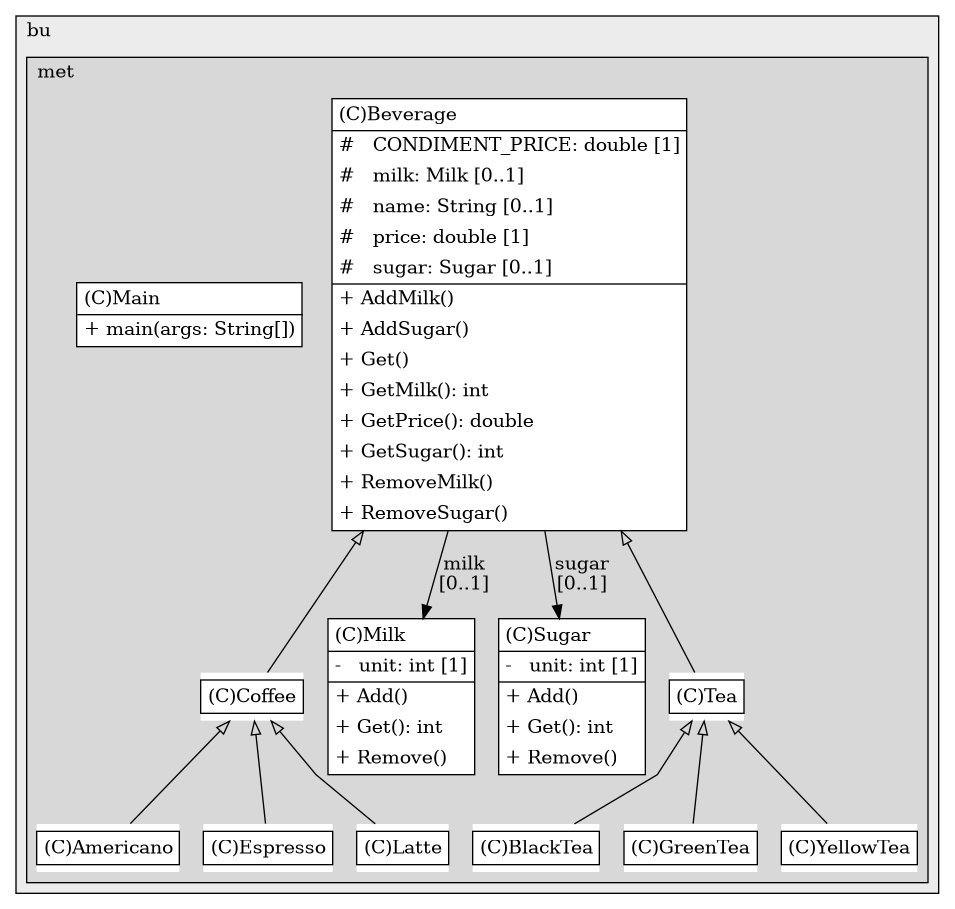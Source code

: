 @startuml

/' diagram meta data start
config=StructureConfiguration;
{
  "projectClassification": {
    "searchMode": "OpenProject", // OpenProject, AllProjects
    "includedProjects": "",
    "pathEndKeywords": "*.impl",
    "isClientPath": "",
    "isClientName": "",
    "isTestPath": "",
    "isTestName": "",
    "isMappingPath": "",
    "isMappingName": "",
    "isDataAccessPath": "",
    "isDataAccessName": "",
    "isDataStructurePath": "",
    "isDataStructureName": "",
    "isInterfaceStructuresPath": "",
    "isInterfaceStructuresName": "",
    "isEntryPointPath": "",
    "isEntryPointName": "",
    "treatFinalFieldsAsMandatory": false
  },
  "graphRestriction": {
    "classPackageExcludeFilter": "",
    "classPackageIncludeFilter": "",
    "classNameExcludeFilter": "",
    "classNameIncludeFilter": "",
    "methodNameExcludeFilter": "",
    "methodNameIncludeFilter": "",
    "removeByInheritance": "", // inheritance/annotation based filtering is done in a second step
    "removeByAnnotation": "",
    "removeByClassPackage": "", // cleanup the graph after inheritance/annotation based filtering is done
    "removeByClassName": "",
    "cutMappings": false,
    "cutEnum": true,
    "cutTests": true,
    "cutClient": true,
    "cutDataAccess": true,
    "cutInterfaceStructures": true,
    "cutDataStructures": true,
    "cutGetterAndSetter": true,
    "cutConstructors": true
  },
  "graphTraversal": {
    "forwardDepth": 3,
    "backwardDepth": 3,
    "classPackageExcludeFilter": "",
    "classPackageIncludeFilter": "",
    "classNameExcludeFilter": "",
    "classNameIncludeFilter": "",
    "methodNameExcludeFilter": "",
    "methodNameIncludeFilter": "",
    "hideMappings": false,
    "hideDataStructures": false,
    "hidePrivateMethods": true,
    "hideInterfaceCalls": true, // indirection: implementation -> interface (is hidden) -> implementation
    "onlyShowApplicationEntryPoints": false, // root node is included
    "useMethodCallsForStructureDiagram": "ForwardOnly" // ForwardOnly, BothDirections, No
  },
  "details": {
    "aggregation": "GroupByClass", // ByClass, GroupByClass, None
    "showClassGenericTypes": true,
    "showMethods": true,
    "showMethodParameterNames": true,
    "showMethodParameterTypes": true,
    "showMethodReturnType": true,
    "showPackageLevels": 2,
    "showDetailedClassStructure": true
  },
  "rootClass": "edu.bu.met.cs665.Main",
  "extensionCallbackMethod": "" // qualified.class.name#methodName - signature: public static String method(String)
}
diagram meta data end '/



digraph g {
    rankdir="TB"
    splines=polyline
    

'nodes 
subgraph cluster_3155 { 
   	label=bu
	labeljust=l
	fillcolor="#ececec"
	style=filled
   
   subgraph cluster_1379780159 { 
   	label=met
	labeljust=l
	fillcolor="#d8d8d8"
	style=filled
   
   Americano443379174[
	label=<<TABLE BORDER="1" CELLBORDER="0" CELLPADDING="4" CELLSPACING="0">
<TR><TD ALIGN="LEFT" >(C)Americano</TD></TR>
</TABLE>>
	style=filled
	margin=0
	shape=plaintext
	fillcolor="#FFFFFF"
];

Beverage443379174[
	label=<<TABLE BORDER="1" CELLBORDER="0" CELLPADDING="4" CELLSPACING="0">
<TR><TD ALIGN="LEFT" >(C)Beverage</TD></TR>
<HR/>
<TR><TD ALIGN="LEFT" >#   CONDIMENT_PRICE: double [1]</TD></TR>
<TR><TD ALIGN="LEFT" >#   milk: Milk [0..1]</TD></TR>
<TR><TD ALIGN="LEFT" >#   name: String [0..1]</TD></TR>
<TR><TD ALIGN="LEFT" >#   price: double [1]</TD></TR>
<TR><TD ALIGN="LEFT" >#   sugar: Sugar [0..1]</TD></TR>
<HR/>
<TR><TD ALIGN="LEFT" >+ AddMilk()</TD></TR>
<TR><TD ALIGN="LEFT" >+ AddSugar()</TD></TR>
<TR><TD ALIGN="LEFT" >+ Get()</TD></TR>
<TR><TD ALIGN="LEFT" >+ GetMilk(): int</TD></TR>
<TR><TD ALIGN="LEFT" >+ GetPrice(): double</TD></TR>
<TR><TD ALIGN="LEFT" >+ GetSugar(): int</TD></TR>
<TR><TD ALIGN="LEFT" >+ RemoveMilk()</TD></TR>
<TR><TD ALIGN="LEFT" >+ RemoveSugar()</TD></TR>
</TABLE>>
	style=filled
	margin=0
	shape=plaintext
	fillcolor="#FFFFFF"
];

BlackTea443379174[
	label=<<TABLE BORDER="1" CELLBORDER="0" CELLPADDING="4" CELLSPACING="0">
<TR><TD ALIGN="LEFT" >(C)BlackTea</TD></TR>
</TABLE>>
	style=filled
	margin=0
	shape=plaintext
	fillcolor="#FFFFFF"
];

Coffee443379174[
	label=<<TABLE BORDER="1" CELLBORDER="0" CELLPADDING="4" CELLSPACING="0">
<TR><TD ALIGN="LEFT" >(C)Coffee</TD></TR>
</TABLE>>
	style=filled
	margin=0
	shape=plaintext
	fillcolor="#FFFFFF"
];

Espresso443379174[
	label=<<TABLE BORDER="1" CELLBORDER="0" CELLPADDING="4" CELLSPACING="0">
<TR><TD ALIGN="LEFT" >(C)Espresso</TD></TR>
</TABLE>>
	style=filled
	margin=0
	shape=plaintext
	fillcolor="#FFFFFF"
];

GreenTea443379174[
	label=<<TABLE BORDER="1" CELLBORDER="0" CELLPADDING="4" CELLSPACING="0">
<TR><TD ALIGN="LEFT" >(C)GreenTea</TD></TR>
</TABLE>>
	style=filled
	margin=0
	shape=plaintext
	fillcolor="#FFFFFF"
];

Latte443379174[
	label=<<TABLE BORDER="1" CELLBORDER="0" CELLPADDING="4" CELLSPACING="0">
<TR><TD ALIGN="LEFT" >(C)Latte</TD></TR>
</TABLE>>
	style=filled
	margin=0
	shape=plaintext
	fillcolor="#FFFFFF"
];

Main2069339088[
	label=<<TABLE BORDER="1" CELLBORDER="0" CELLPADDING="4" CELLSPACING="0">
<TR><TD ALIGN="LEFT" >(C)Main</TD></TR>
<HR/>
<TR><TD ALIGN="LEFT" >+ main(args: String[])</TD></TR>
</TABLE>>
	style=filled
	margin=0
	shape=plaintext
	fillcolor="#FFFFFF"
];

Milk443379174[
	label=<<TABLE BORDER="1" CELLBORDER="0" CELLPADDING="4" CELLSPACING="0">
<TR><TD ALIGN="LEFT" >(C)Milk</TD></TR>
<HR/>
<TR><TD ALIGN="LEFT" >-   unit: int [1]</TD></TR>
<HR/>
<TR><TD ALIGN="LEFT" >+ Add()</TD></TR>
<TR><TD ALIGN="LEFT" >+ Get(): int</TD></TR>
<TR><TD ALIGN="LEFT" >+ Remove()</TD></TR>
</TABLE>>
	style=filled
	margin=0
	shape=plaintext
	fillcolor="#FFFFFF"
];

Sugar443379174[
	label=<<TABLE BORDER="1" CELLBORDER="0" CELLPADDING="4" CELLSPACING="0">
<TR><TD ALIGN="LEFT" >(C)Sugar</TD></TR>
<HR/>
<TR><TD ALIGN="LEFT" >-   unit: int [1]</TD></TR>
<HR/>
<TR><TD ALIGN="LEFT" >+ Add()</TD></TR>
<TR><TD ALIGN="LEFT" >+ Get(): int</TD></TR>
<TR><TD ALIGN="LEFT" >+ Remove()</TD></TR>
</TABLE>>
	style=filled
	margin=0
	shape=plaintext
	fillcolor="#FFFFFF"
];

Tea443379174[
	label=<<TABLE BORDER="1" CELLBORDER="0" CELLPADDING="4" CELLSPACING="0">
<TR><TD ALIGN="LEFT" >(C)Tea</TD></TR>
</TABLE>>
	style=filled
	margin=0
	shape=plaintext
	fillcolor="#FFFFFF"
];

YellowTea443379174[
	label=<<TABLE BORDER="1" CELLBORDER="0" CELLPADDING="4" CELLSPACING="0">
<TR><TD ALIGN="LEFT" >(C)YellowTea</TD></TR>
</TABLE>>
	style=filled
	margin=0
	shape=plaintext
	fillcolor="#FFFFFF"
];
} 
} 

'edges    
Beverage443379174 -> Coffee443379174[arrowhead=none, arrowtail=empty, dir=both];
Beverage443379174 -> Milk443379174[label="milk
[0..1]"];
Beverage443379174 -> Sugar443379174[label="sugar
[0..1]"];
Beverage443379174 -> Tea443379174[arrowhead=none, arrowtail=empty, dir=both];
Coffee443379174 -> Americano443379174[arrowhead=none, arrowtail=empty, dir=both];
Coffee443379174 -> Espresso443379174[arrowhead=none, arrowtail=empty, dir=both];
Coffee443379174 -> Latte443379174[arrowhead=none, arrowtail=empty, dir=both];
Tea443379174 -> BlackTea443379174[arrowhead=none, arrowtail=empty, dir=both];
Tea443379174 -> GreenTea443379174[arrowhead=none, arrowtail=empty, dir=both];
Tea443379174 -> YellowTea443379174[arrowhead=none, arrowtail=empty, dir=both];
    
}
@enduml